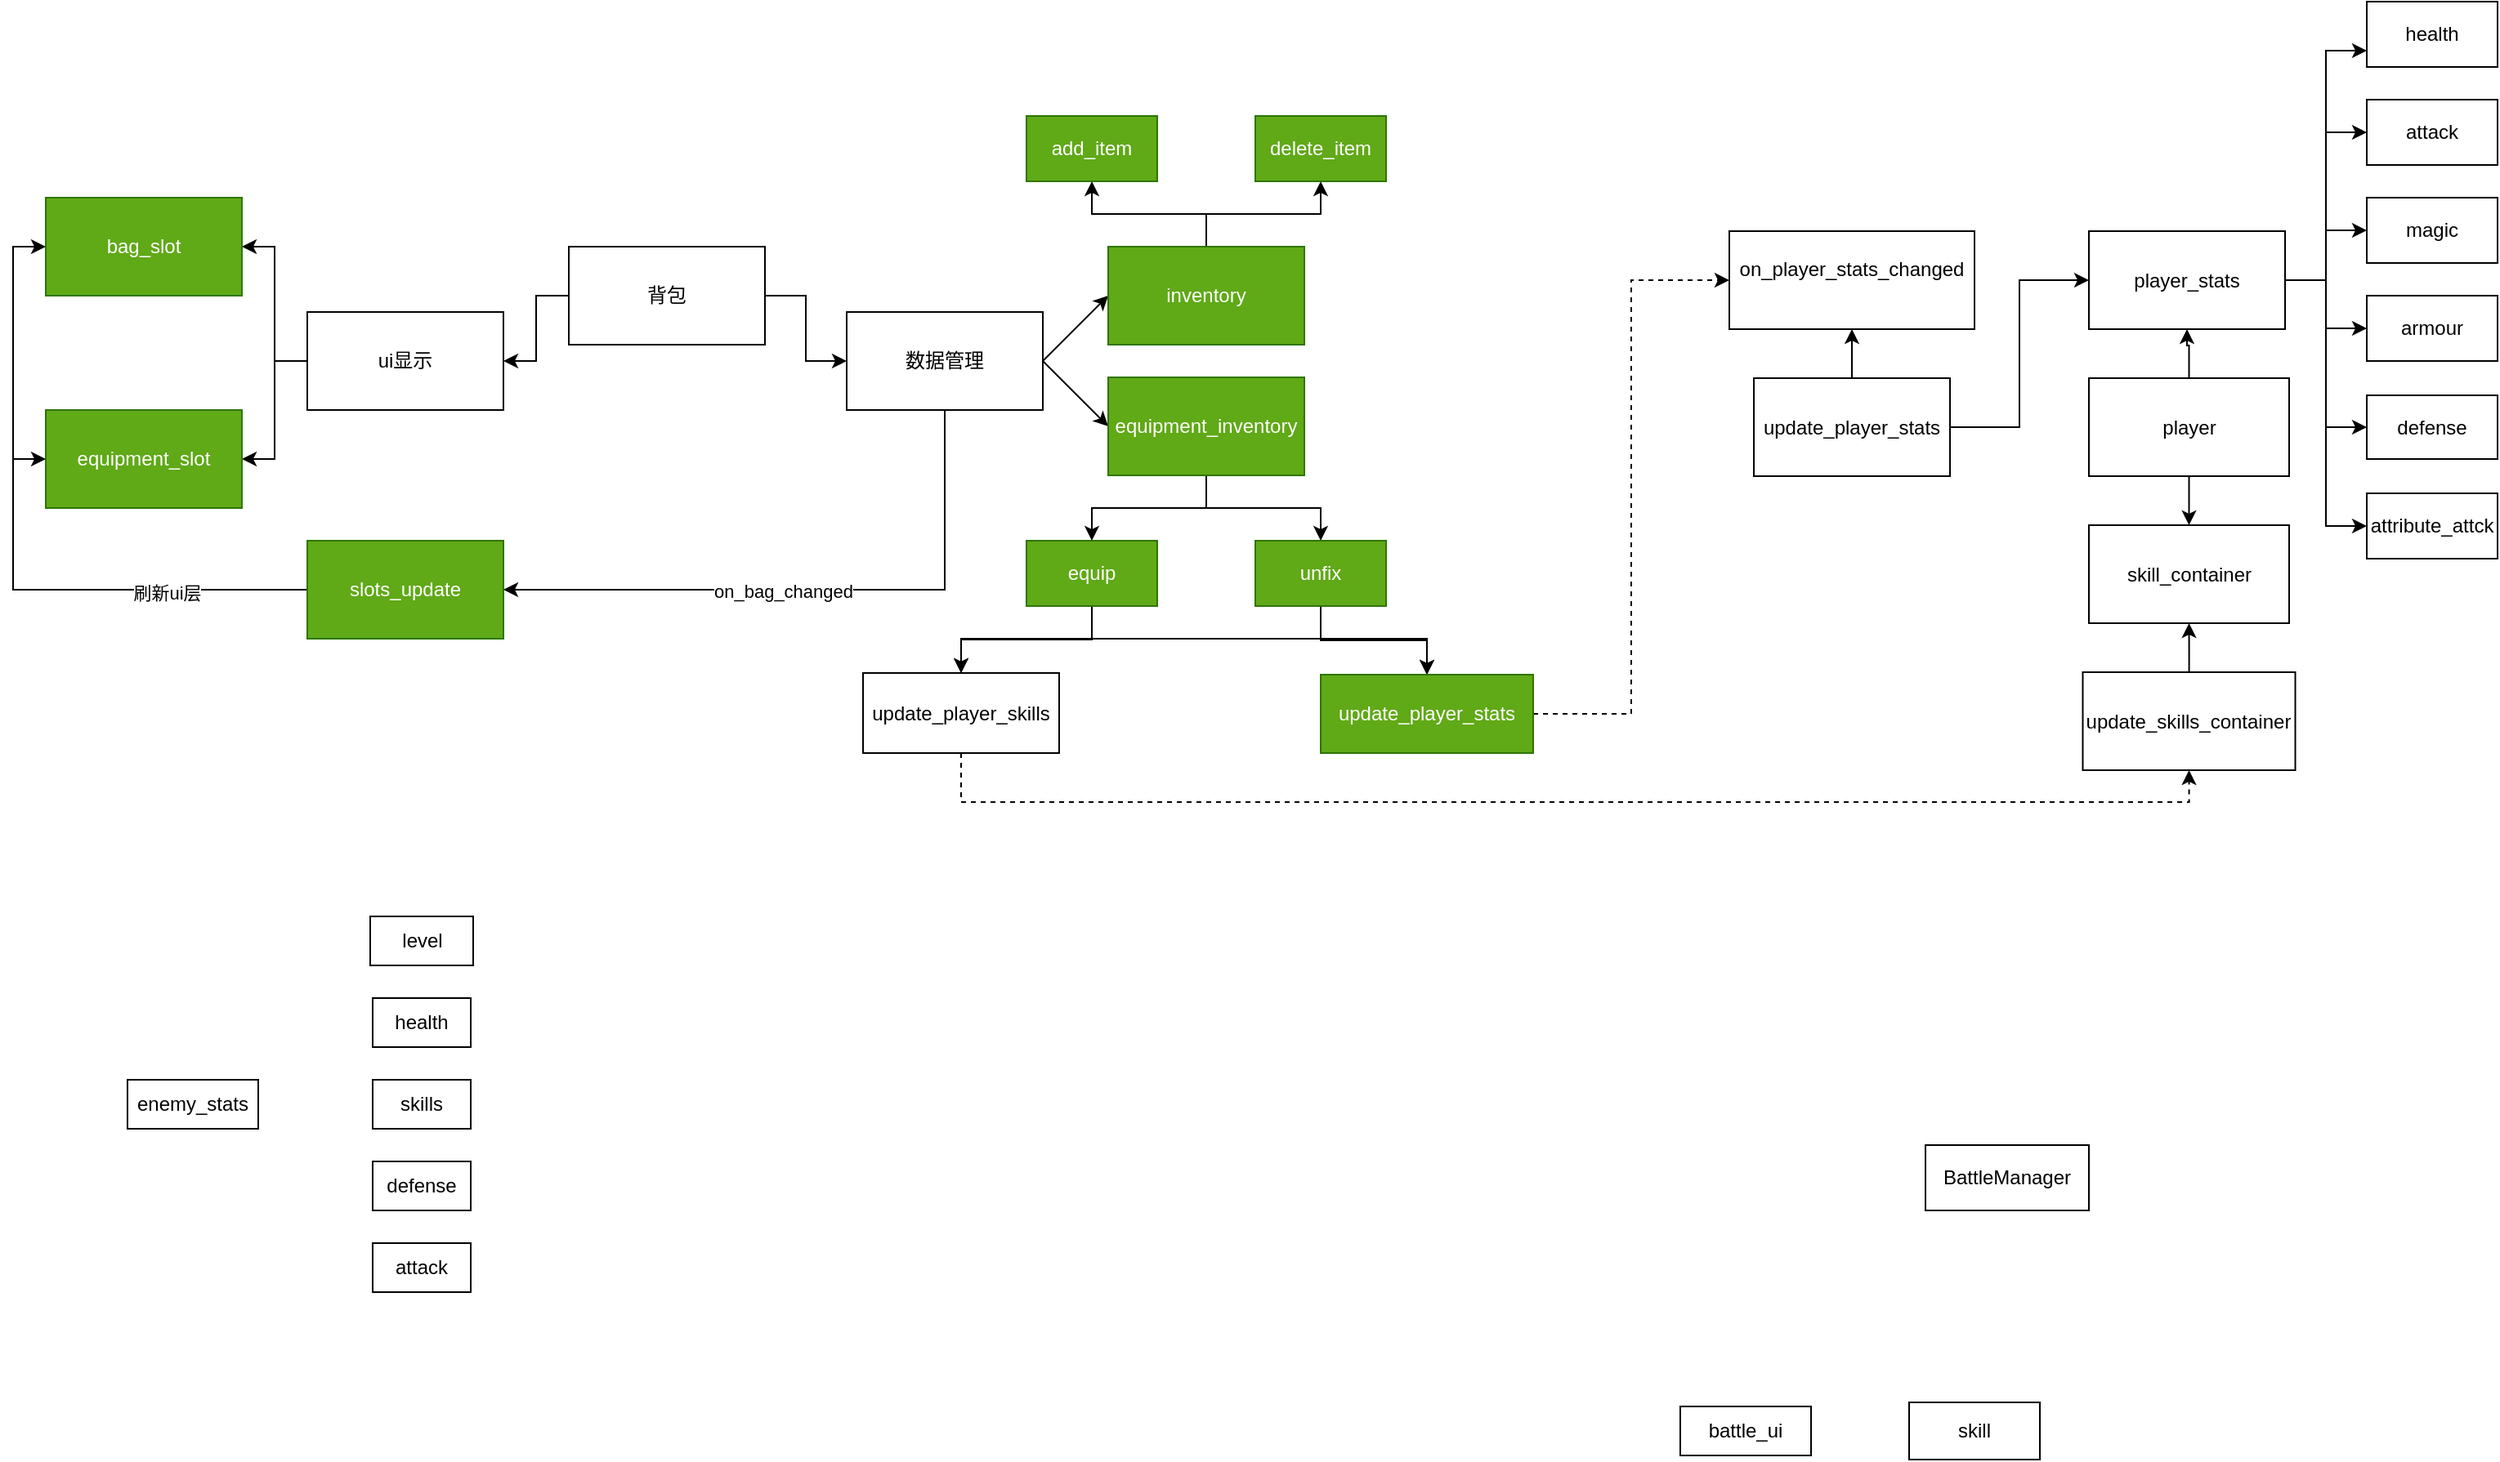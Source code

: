 <mxfile version="24.5.3" type="device">
  <diagram name="第 1 页" id="BgZHXp0ORcUXNXHAc5Lz">
    <mxGraphModel dx="698" dy="410" grid="1" gridSize="10" guides="1" tooltips="1" connect="1" arrows="1" fold="1" page="1" pageScale="1" pageWidth="827" pageHeight="1169" math="0" shadow="0">
      <root>
        <mxCell id="0" />
        <mxCell id="1" parent="0" />
        <mxCell id="xSI7RPvNNi2bN2hfBG2g-4" value="" style="edgeStyle=orthogonalEdgeStyle;rounded=0;orthogonalLoop=1;jettySize=auto;html=1;entryX=1;entryY=0.5;entryDx=0;entryDy=0;" parent="1" source="xSI7RPvNNi2bN2hfBG2g-3" target="xSI7RPvNNi2bN2hfBG2g-9" edge="1">
          <mxGeometry relative="1" as="geometry">
            <mxPoint x="300" y="270" as="targetPoint" />
          </mxGeometry>
        </mxCell>
        <mxCell id="xSI7RPvNNi2bN2hfBG2g-8" style="edgeStyle=orthogonalEdgeStyle;rounded=0;orthogonalLoop=1;jettySize=auto;html=1;entryX=0;entryY=0.5;entryDx=0;entryDy=0;" parent="1" source="xSI7RPvNNi2bN2hfBG2g-3" target="xSI7RPvNNi2bN2hfBG2g-6" edge="1">
          <mxGeometry relative="1" as="geometry" />
        </mxCell>
        <mxCell id="xSI7RPvNNi2bN2hfBG2g-3" value="背包" style="whiteSpace=wrap;html=1;" parent="1" vertex="1">
          <mxGeometry x="360" y="300" width="120" height="60" as="geometry" />
        </mxCell>
        <mxCell id="xSI7RPvNNi2bN2hfBG2g-10" style="rounded=0;orthogonalLoop=1;jettySize=auto;html=1;entryX=0;entryY=0.5;entryDx=0;entryDy=0;exitX=1;exitY=0.5;exitDx=0;exitDy=0;" parent="1" source="xSI7RPvNNi2bN2hfBG2g-6" target="xSI7RPvNNi2bN2hfBG2g-11" edge="1">
          <mxGeometry relative="1" as="geometry">
            <mxPoint x="700" y="290" as="targetPoint" />
          </mxGeometry>
        </mxCell>
        <mxCell id="xSI7RPvNNi2bN2hfBG2g-14" style="rounded=0;orthogonalLoop=1;jettySize=auto;html=1;entryX=0;entryY=0.5;entryDx=0;entryDy=0;exitX=1;exitY=0.5;exitDx=0;exitDy=0;" parent="1" source="xSI7RPvNNi2bN2hfBG2g-6" target="xSI7RPvNNi2bN2hfBG2g-13" edge="1">
          <mxGeometry relative="1" as="geometry" />
        </mxCell>
        <mxCell id="xSI7RPvNNi2bN2hfBG2g-41" style="edgeStyle=orthogonalEdgeStyle;rounded=0;orthogonalLoop=1;jettySize=auto;html=1;entryX=1;entryY=0.5;entryDx=0;entryDy=0;" parent="1" source="xSI7RPvNNi2bN2hfBG2g-6" target="xSI7RPvNNi2bN2hfBG2g-39" edge="1">
          <mxGeometry relative="1" as="geometry">
            <Array as="points">
              <mxPoint x="590" y="510" />
            </Array>
          </mxGeometry>
        </mxCell>
        <mxCell id="xSI7RPvNNi2bN2hfBG2g-50" value="on_bag_changed" style="edgeLabel;html=1;align=center;verticalAlign=middle;resizable=0;points=[];" parent="xSI7RPvNNi2bN2hfBG2g-41" vertex="1" connectable="0">
          <mxGeometry x="0.099" y="1" relative="1" as="geometry">
            <mxPoint as="offset" />
          </mxGeometry>
        </mxCell>
        <mxCell id="xSI7RPvNNi2bN2hfBG2g-6" value="数据管理" style="whiteSpace=wrap;html=1;" parent="1" vertex="1">
          <mxGeometry x="530" y="340" width="120" height="60" as="geometry" />
        </mxCell>
        <mxCell id="xSI7RPvNNi2bN2hfBG2g-35" style="edgeStyle=orthogonalEdgeStyle;rounded=0;orthogonalLoop=1;jettySize=auto;html=1;entryX=1;entryY=0.5;entryDx=0;entryDy=0;" parent="1" source="xSI7RPvNNi2bN2hfBG2g-9" target="xSI7RPvNNi2bN2hfBG2g-33" edge="1">
          <mxGeometry relative="1" as="geometry" />
        </mxCell>
        <mxCell id="xSI7RPvNNi2bN2hfBG2g-36" style="edgeStyle=orthogonalEdgeStyle;rounded=0;orthogonalLoop=1;jettySize=auto;html=1;entryX=1;entryY=0.5;entryDx=0;entryDy=0;" parent="1" source="xSI7RPvNNi2bN2hfBG2g-9" target="xSI7RPvNNi2bN2hfBG2g-34" edge="1">
          <mxGeometry relative="1" as="geometry" />
        </mxCell>
        <mxCell id="xSI7RPvNNi2bN2hfBG2g-9" value="ui显示" style="whiteSpace=wrap;html=1;" parent="1" vertex="1">
          <mxGeometry x="200" y="340" width="120" height="60" as="geometry" />
        </mxCell>
        <mxCell id="xSI7RPvNNi2bN2hfBG2g-23" style="edgeStyle=orthogonalEdgeStyle;rounded=0;orthogonalLoop=1;jettySize=auto;html=1;entryX=0.5;entryY=1;entryDx=0;entryDy=0;" parent="1" source="xSI7RPvNNi2bN2hfBG2g-11" target="xSI7RPvNNi2bN2hfBG2g-18" edge="1">
          <mxGeometry relative="1" as="geometry" />
        </mxCell>
        <mxCell id="xSI7RPvNNi2bN2hfBG2g-24" style="edgeStyle=orthogonalEdgeStyle;rounded=0;orthogonalLoop=1;jettySize=auto;html=1;entryX=0.5;entryY=1;entryDx=0;entryDy=0;" parent="1" source="xSI7RPvNNi2bN2hfBG2g-11" target="xSI7RPvNNi2bN2hfBG2g-21" edge="1">
          <mxGeometry relative="1" as="geometry" />
        </mxCell>
        <mxCell id="xSI7RPvNNi2bN2hfBG2g-11" value="inventory" style="whiteSpace=wrap;html=1;fillColor=#60a917;fontColor=#ffffff;strokeColor=#2D7600;" parent="1" vertex="1">
          <mxGeometry x="690" y="300" width="120" height="60" as="geometry" />
        </mxCell>
        <mxCell id="xSI7RPvNNi2bN2hfBG2g-27" style="edgeStyle=orthogonalEdgeStyle;rounded=0;orthogonalLoop=1;jettySize=auto;html=1;entryX=0.5;entryY=0;entryDx=0;entryDy=0;" parent="1" source="xSI7RPvNNi2bN2hfBG2g-13" target="xSI7RPvNNi2bN2hfBG2g-25" edge="1">
          <mxGeometry relative="1" as="geometry" />
        </mxCell>
        <mxCell id="xSI7RPvNNi2bN2hfBG2g-28" style="edgeStyle=orthogonalEdgeStyle;rounded=0;orthogonalLoop=1;jettySize=auto;html=1;entryX=0.5;entryY=0;entryDx=0;entryDy=0;" parent="1" source="xSI7RPvNNi2bN2hfBG2g-13" target="xSI7RPvNNi2bN2hfBG2g-26" edge="1">
          <mxGeometry relative="1" as="geometry" />
        </mxCell>
        <mxCell id="xSI7RPvNNi2bN2hfBG2g-13" value="equipment_inventory" style="whiteSpace=wrap;html=1;fillColor=#60a917;fontColor=#ffffff;strokeColor=#2D7600;" parent="1" vertex="1">
          <mxGeometry x="690" y="380" width="120" height="60" as="geometry" />
        </mxCell>
        <mxCell id="xSI7RPvNNi2bN2hfBG2g-18" value="add_item" style="whiteSpace=wrap;html=1;fillColor=#60a917;fontColor=#ffffff;strokeColor=#2D7600;" parent="1" vertex="1">
          <mxGeometry x="640" y="220" width="80" height="40" as="geometry" />
        </mxCell>
        <mxCell id="xSI7RPvNNi2bN2hfBG2g-21" value="delete_item" style="whiteSpace=wrap;html=1;fillColor=#60a917;fontColor=#ffffff;strokeColor=#2D7600;" parent="1" vertex="1">
          <mxGeometry x="780" y="220" width="80" height="40" as="geometry" />
        </mxCell>
        <mxCell id="xSI7RPvNNi2bN2hfBG2g-47" style="edgeStyle=orthogonalEdgeStyle;rounded=0;orthogonalLoop=1;jettySize=auto;html=1;entryX=0.5;entryY=0;entryDx=0;entryDy=0;" parent="1" source="xSI7RPvNNi2bN2hfBG2g-25" target="xSI7RPvNNi2bN2hfBG2g-37" edge="1">
          <mxGeometry relative="1" as="geometry">
            <Array as="points">
              <mxPoint x="680" y="540" />
              <mxPoint x="885" y="540" />
            </Array>
          </mxGeometry>
        </mxCell>
        <mxCell id="xSI7RPvNNi2bN2hfBG2g-71" style="edgeStyle=orthogonalEdgeStyle;rounded=0;orthogonalLoop=1;jettySize=auto;html=1;entryX=0.5;entryY=0;entryDx=0;entryDy=0;" parent="1" source="xSI7RPvNNi2bN2hfBG2g-25" target="xSI7RPvNNi2bN2hfBG2g-70" edge="1">
          <mxGeometry relative="1" as="geometry" />
        </mxCell>
        <mxCell id="xSI7RPvNNi2bN2hfBG2g-25" value="equip" style="whiteSpace=wrap;html=1;fillColor=#60a917;fontColor=#ffffff;strokeColor=#2D7600;" parent="1" vertex="1">
          <mxGeometry x="640" y="480" width="80" height="40" as="geometry" />
        </mxCell>
        <mxCell id="xSI7RPvNNi2bN2hfBG2g-49" style="edgeStyle=orthogonalEdgeStyle;rounded=0;orthogonalLoop=1;jettySize=auto;html=1;entryX=0.5;entryY=0;entryDx=0;entryDy=0;" parent="1" source="xSI7RPvNNi2bN2hfBG2g-26" target="xSI7RPvNNi2bN2hfBG2g-37" edge="1">
          <mxGeometry relative="1" as="geometry" />
        </mxCell>
        <mxCell id="xSI7RPvNNi2bN2hfBG2g-72" style="edgeStyle=orthogonalEdgeStyle;rounded=0;orthogonalLoop=1;jettySize=auto;html=1;entryX=0.5;entryY=0;entryDx=0;entryDy=0;" parent="1" source="xSI7RPvNNi2bN2hfBG2g-26" target="xSI7RPvNNi2bN2hfBG2g-70" edge="1">
          <mxGeometry relative="1" as="geometry">
            <Array as="points">
              <mxPoint x="820" y="540" />
              <mxPoint x="600" y="540" />
            </Array>
          </mxGeometry>
        </mxCell>
        <mxCell id="xSI7RPvNNi2bN2hfBG2g-26" value="unfix" style="whiteSpace=wrap;html=1;fillColor=#60a917;fontColor=#ffffff;strokeColor=#2D7600;" parent="1" vertex="1">
          <mxGeometry x="780" y="480" width="80" height="40" as="geometry" />
        </mxCell>
        <mxCell id="xSI7RPvNNi2bN2hfBG2g-33" value="bag_slot" style="whiteSpace=wrap;html=1;fillColor=#60a917;fontColor=#ffffff;strokeColor=#2D7600;" parent="1" vertex="1">
          <mxGeometry x="40" y="270" width="120" height="60" as="geometry" />
        </mxCell>
        <mxCell id="xSI7RPvNNi2bN2hfBG2g-34" value="equipment_slot" style="whiteSpace=wrap;html=1;fillColor=#60a917;fontColor=#ffffff;strokeColor=#2D7600;" parent="1" vertex="1">
          <mxGeometry x="40" y="400" width="120" height="60" as="geometry" />
        </mxCell>
        <mxCell id="xSI7RPvNNi2bN2hfBG2g-69" style="edgeStyle=orthogonalEdgeStyle;rounded=0;orthogonalLoop=1;jettySize=auto;html=1;entryX=0;entryY=0.5;entryDx=0;entryDy=0;dashed=1;" parent="1" source="xSI7RPvNNi2bN2hfBG2g-37" target="xSI7RPvNNi2bN2hfBG2g-52" edge="1">
          <mxGeometry relative="1" as="geometry" />
        </mxCell>
        <mxCell id="xSI7RPvNNi2bN2hfBG2g-37" value="update_player_stats" style="whiteSpace=wrap;html=1;fillColor=#60a917;fontColor=#ffffff;strokeColor=#2D7600;" parent="1" vertex="1">
          <mxGeometry x="820" y="562" width="130" height="48" as="geometry" />
        </mxCell>
        <mxCell id="xSI7RPvNNi2bN2hfBG2g-42" style="edgeStyle=orthogonalEdgeStyle;rounded=0;orthogonalLoop=1;jettySize=auto;html=1;entryX=0;entryY=0.5;entryDx=0;entryDy=0;" parent="1" source="xSI7RPvNNi2bN2hfBG2g-39" target="xSI7RPvNNi2bN2hfBG2g-34" edge="1">
          <mxGeometry relative="1" as="geometry" />
        </mxCell>
        <mxCell id="xSI7RPvNNi2bN2hfBG2g-43" style="edgeStyle=orthogonalEdgeStyle;rounded=0;orthogonalLoop=1;jettySize=auto;html=1;entryX=0;entryY=0.5;entryDx=0;entryDy=0;" parent="1" source="xSI7RPvNNi2bN2hfBG2g-39" target="xSI7RPvNNi2bN2hfBG2g-33" edge="1">
          <mxGeometry relative="1" as="geometry" />
        </mxCell>
        <mxCell id="xSI7RPvNNi2bN2hfBG2g-44" value="刷新ui层" style="edgeLabel;html=1;align=center;verticalAlign=middle;resizable=0;points=[];" parent="xSI7RPvNNi2bN2hfBG2g-43" vertex="1" connectable="0">
          <mxGeometry x="-0.579" y="2" relative="1" as="geometry">
            <mxPoint as="offset" />
          </mxGeometry>
        </mxCell>
        <mxCell id="xSI7RPvNNi2bN2hfBG2g-39" value="slots_update" style="whiteSpace=wrap;html=1;fillColor=#60a917;fontColor=#ffffff;strokeColor=#2D7600;" parent="1" vertex="1">
          <mxGeometry x="200" y="480" width="120" height="60" as="geometry" />
        </mxCell>
        <mxCell id="xSI7RPvNNi2bN2hfBG2g-60" style="edgeStyle=orthogonalEdgeStyle;rounded=0;orthogonalLoop=1;jettySize=auto;html=1;entryX=0;entryY=0.75;entryDx=0;entryDy=0;" parent="1" source="xSI7RPvNNi2bN2hfBG2g-51" target="xSI7RPvNNi2bN2hfBG2g-54" edge="1">
          <mxGeometry relative="1" as="geometry" />
        </mxCell>
        <mxCell id="xSI7RPvNNi2bN2hfBG2g-61" style="edgeStyle=orthogonalEdgeStyle;rounded=0;orthogonalLoop=1;jettySize=auto;html=1;entryX=0;entryY=0.5;entryDx=0;entryDy=0;" parent="1" source="xSI7RPvNNi2bN2hfBG2g-51" target="xSI7RPvNNi2bN2hfBG2g-55" edge="1">
          <mxGeometry relative="1" as="geometry" />
        </mxCell>
        <mxCell id="xSI7RPvNNi2bN2hfBG2g-62" style="edgeStyle=orthogonalEdgeStyle;rounded=0;orthogonalLoop=1;jettySize=auto;html=1;entryX=0;entryY=0.5;entryDx=0;entryDy=0;" parent="1" source="xSI7RPvNNi2bN2hfBG2g-51" target="xSI7RPvNNi2bN2hfBG2g-56" edge="1">
          <mxGeometry relative="1" as="geometry" />
        </mxCell>
        <mxCell id="xSI7RPvNNi2bN2hfBG2g-63" style="edgeStyle=orthogonalEdgeStyle;rounded=0;orthogonalLoop=1;jettySize=auto;html=1;entryX=0;entryY=0.5;entryDx=0;entryDy=0;" parent="1" source="xSI7RPvNNi2bN2hfBG2g-51" target="xSI7RPvNNi2bN2hfBG2g-57" edge="1">
          <mxGeometry relative="1" as="geometry" />
        </mxCell>
        <mxCell id="xSI7RPvNNi2bN2hfBG2g-64" style="edgeStyle=orthogonalEdgeStyle;rounded=0;orthogonalLoop=1;jettySize=auto;html=1;entryX=0;entryY=0.5;entryDx=0;entryDy=0;" parent="1" source="xSI7RPvNNi2bN2hfBG2g-51" target="xSI7RPvNNi2bN2hfBG2g-58" edge="1">
          <mxGeometry relative="1" as="geometry" />
        </mxCell>
        <mxCell id="xSI7RPvNNi2bN2hfBG2g-65" style="edgeStyle=orthogonalEdgeStyle;rounded=0;orthogonalLoop=1;jettySize=auto;html=1;entryX=0;entryY=0.5;entryDx=0;entryDy=0;" parent="1" source="xSI7RPvNNi2bN2hfBG2g-51" target="xSI7RPvNNi2bN2hfBG2g-59" edge="1">
          <mxGeometry relative="1" as="geometry" />
        </mxCell>
        <mxCell id="xSI7RPvNNi2bN2hfBG2g-51" value="player_stats" style="whiteSpace=wrap;html=1;" parent="1" vertex="1">
          <mxGeometry x="1290" y="290.5" width="120" height="60" as="geometry" />
        </mxCell>
        <mxCell id="xSI7RPvNNi2bN2hfBG2g-52" value="on_player_stats_changed&lt;div&gt;&lt;br&gt;&lt;/div&gt;" style="whiteSpace=wrap;html=1;" parent="1" vertex="1">
          <mxGeometry x="1070" y="290.5" width="150" height="60" as="geometry" />
        </mxCell>
        <mxCell id="xSI7RPvNNi2bN2hfBG2g-54" value="health" style="whiteSpace=wrap;html=1;" parent="1" vertex="1">
          <mxGeometry x="1460" y="150" width="80" height="40" as="geometry" />
        </mxCell>
        <mxCell id="xSI7RPvNNi2bN2hfBG2g-55" value="attack" style="whiteSpace=wrap;html=1;" parent="1" vertex="1">
          <mxGeometry x="1460" y="210" width="80" height="40" as="geometry" />
        </mxCell>
        <mxCell id="xSI7RPvNNi2bN2hfBG2g-56" value="magic" style="whiteSpace=wrap;html=1;" parent="1" vertex="1">
          <mxGeometry x="1460" y="270" width="80" height="40" as="geometry" />
        </mxCell>
        <mxCell id="xSI7RPvNNi2bN2hfBG2g-57" value="armour" style="whiteSpace=wrap;html=1;" parent="1" vertex="1">
          <mxGeometry x="1460" y="330" width="80" height="40" as="geometry" />
        </mxCell>
        <mxCell id="xSI7RPvNNi2bN2hfBG2g-58" value="defense" style="whiteSpace=wrap;html=1;" parent="1" vertex="1">
          <mxGeometry x="1460" y="391" width="80" height="39" as="geometry" />
        </mxCell>
        <mxCell id="xSI7RPvNNi2bN2hfBG2g-59" value="attribute_attck" style="whiteSpace=wrap;html=1;" parent="1" vertex="1">
          <mxGeometry x="1460" y="451" width="80" height="40" as="geometry" />
        </mxCell>
        <mxCell id="xSI7RPvNNi2bN2hfBG2g-68" style="edgeStyle=orthogonalEdgeStyle;rounded=0;orthogonalLoop=1;jettySize=auto;html=1;entryX=0.5;entryY=1;entryDx=0;entryDy=0;" parent="1" source="xSI7RPvNNi2bN2hfBG2g-66" target="xSI7RPvNNi2bN2hfBG2g-52" edge="1">
          <mxGeometry relative="1" as="geometry" />
        </mxCell>
        <mxCell id="xSI7RPvNNi2bN2hfBG2g-81" style="edgeStyle=orthogonalEdgeStyle;rounded=0;orthogonalLoop=1;jettySize=auto;html=1;entryX=0;entryY=0.5;entryDx=0;entryDy=0;" parent="1" source="xSI7RPvNNi2bN2hfBG2g-66" target="xSI7RPvNNi2bN2hfBG2g-51" edge="1">
          <mxGeometry relative="1" as="geometry" />
        </mxCell>
        <mxCell id="xSI7RPvNNi2bN2hfBG2g-66" value="update_player_stats" style="whiteSpace=wrap;html=1;" parent="1" vertex="1">
          <mxGeometry x="1085" y="380.5" width="120" height="60" as="geometry" />
        </mxCell>
        <mxCell id="xSI7RPvNNi2bN2hfBG2g-87" style="edgeStyle=orthogonalEdgeStyle;rounded=0;orthogonalLoop=1;jettySize=auto;html=1;entryX=0.5;entryY=1;entryDx=0;entryDy=0;dashed=1;" parent="1" source="xSI7RPvNNi2bN2hfBG2g-70" target="xSI7RPvNNi2bN2hfBG2g-79" edge="1">
          <mxGeometry relative="1" as="geometry">
            <Array as="points">
              <mxPoint x="600" y="640" />
              <mxPoint x="1351" y="640" />
            </Array>
          </mxGeometry>
        </mxCell>
        <mxCell id="xSI7RPvNNi2bN2hfBG2g-70" value="update_player_skills" style="whiteSpace=wrap;html=1;" parent="1" vertex="1">
          <mxGeometry x="540" y="561" width="120" height="49" as="geometry" />
        </mxCell>
        <mxCell id="xSI7RPvNNi2bN2hfBG2g-74" value="skill_container" style="whiteSpace=wrap;html=1;" parent="1" vertex="1">
          <mxGeometry x="1290" y="470.5" width="122.5" height="60" as="geometry" />
        </mxCell>
        <mxCell id="xSI7RPvNNi2bN2hfBG2g-83" style="edgeStyle=orthogonalEdgeStyle;rounded=0;orthogonalLoop=1;jettySize=auto;html=1;entryX=0.5;entryY=1;entryDx=0;entryDy=0;" parent="1" source="xSI7RPvNNi2bN2hfBG2g-79" target="xSI7RPvNNi2bN2hfBG2g-74" edge="1">
          <mxGeometry relative="1" as="geometry" />
        </mxCell>
        <mxCell id="xSI7RPvNNi2bN2hfBG2g-79" value="update_skills_container" style="whiteSpace=wrap;html=1;" parent="1" vertex="1">
          <mxGeometry x="1286.25" y="560.5" width="130" height="60" as="geometry" />
        </mxCell>
        <mxCell id="xSI7RPvNNi2bN2hfBG2g-85" style="edgeStyle=orthogonalEdgeStyle;rounded=0;orthogonalLoop=1;jettySize=auto;html=1;entryX=0.5;entryY=1;entryDx=0;entryDy=0;" parent="1" source="xSI7RPvNNi2bN2hfBG2g-84" target="xSI7RPvNNi2bN2hfBG2g-51" edge="1">
          <mxGeometry relative="1" as="geometry" />
        </mxCell>
        <mxCell id="xSI7RPvNNi2bN2hfBG2g-86" style="edgeStyle=orthogonalEdgeStyle;rounded=0;orthogonalLoop=1;jettySize=auto;html=1;entryX=0.5;entryY=0;entryDx=0;entryDy=0;" parent="1" source="xSI7RPvNNi2bN2hfBG2g-84" target="xSI7RPvNNi2bN2hfBG2g-74" edge="1">
          <mxGeometry relative="1" as="geometry" />
        </mxCell>
        <mxCell id="xSI7RPvNNi2bN2hfBG2g-84" value="player" style="whiteSpace=wrap;html=1;" parent="1" vertex="1">
          <mxGeometry x="1290" y="380.5" width="122.5" height="60" as="geometry" />
        </mxCell>
        <mxCell id="yLYu9Fk3XAMeRcjhBIjI-1" value="enemy_stats" style="whiteSpace=wrap;html=1;" parent="1" vertex="1">
          <mxGeometry x="90" y="810" width="80" height="30" as="geometry" />
        </mxCell>
        <mxCell id="yLYu9Fk3XAMeRcjhBIjI-2" value="health" style="whiteSpace=wrap;html=1;" parent="1" vertex="1">
          <mxGeometry x="240" y="760" width="60" height="30" as="geometry" />
        </mxCell>
        <mxCell id="yLYu9Fk3XAMeRcjhBIjI-3" value="skills" style="whiteSpace=wrap;html=1;" parent="1" vertex="1">
          <mxGeometry x="240" y="810" width="60" height="30" as="geometry" />
        </mxCell>
        <mxCell id="yLYu9Fk3XAMeRcjhBIjI-4" value="defense" style="whiteSpace=wrap;html=1;" parent="1" vertex="1">
          <mxGeometry x="240" y="860" width="60" height="30" as="geometry" />
        </mxCell>
        <mxCell id="yLYu9Fk3XAMeRcjhBIjI-5" value="attack" style="whiteSpace=wrap;html=1;" parent="1" vertex="1">
          <mxGeometry x="240" y="910" width="60" height="30" as="geometry" />
        </mxCell>
        <mxCell id="yLYu9Fk3XAMeRcjhBIjI-6" value="level" style="whiteSpace=wrap;html=1;" parent="1" vertex="1">
          <mxGeometry x="238.5" y="710" width="63" height="30" as="geometry" />
        </mxCell>
        <mxCell id="3HjlG1eH3jA1Bg0v4heZ-1" value="BattleManager" style="rounded=0;whiteSpace=wrap;html=1;" parent="1" vertex="1">
          <mxGeometry x="1190" y="850" width="100" height="40" as="geometry" />
        </mxCell>
        <mxCell id="LZSfDSIIpH8t6My47tDa-1" value="battle_ui" style="whiteSpace=wrap;html=1;" vertex="1" parent="1">
          <mxGeometry x="1040" y="1010" width="80" height="30" as="geometry" />
        </mxCell>
        <mxCell id="LZSfDSIIpH8t6My47tDa-2" value="skill" style="whiteSpace=wrap;html=1;" vertex="1" parent="1">
          <mxGeometry x="1180" y="1007.5" width="80" height="35" as="geometry" />
        </mxCell>
      </root>
    </mxGraphModel>
  </diagram>
</mxfile>
